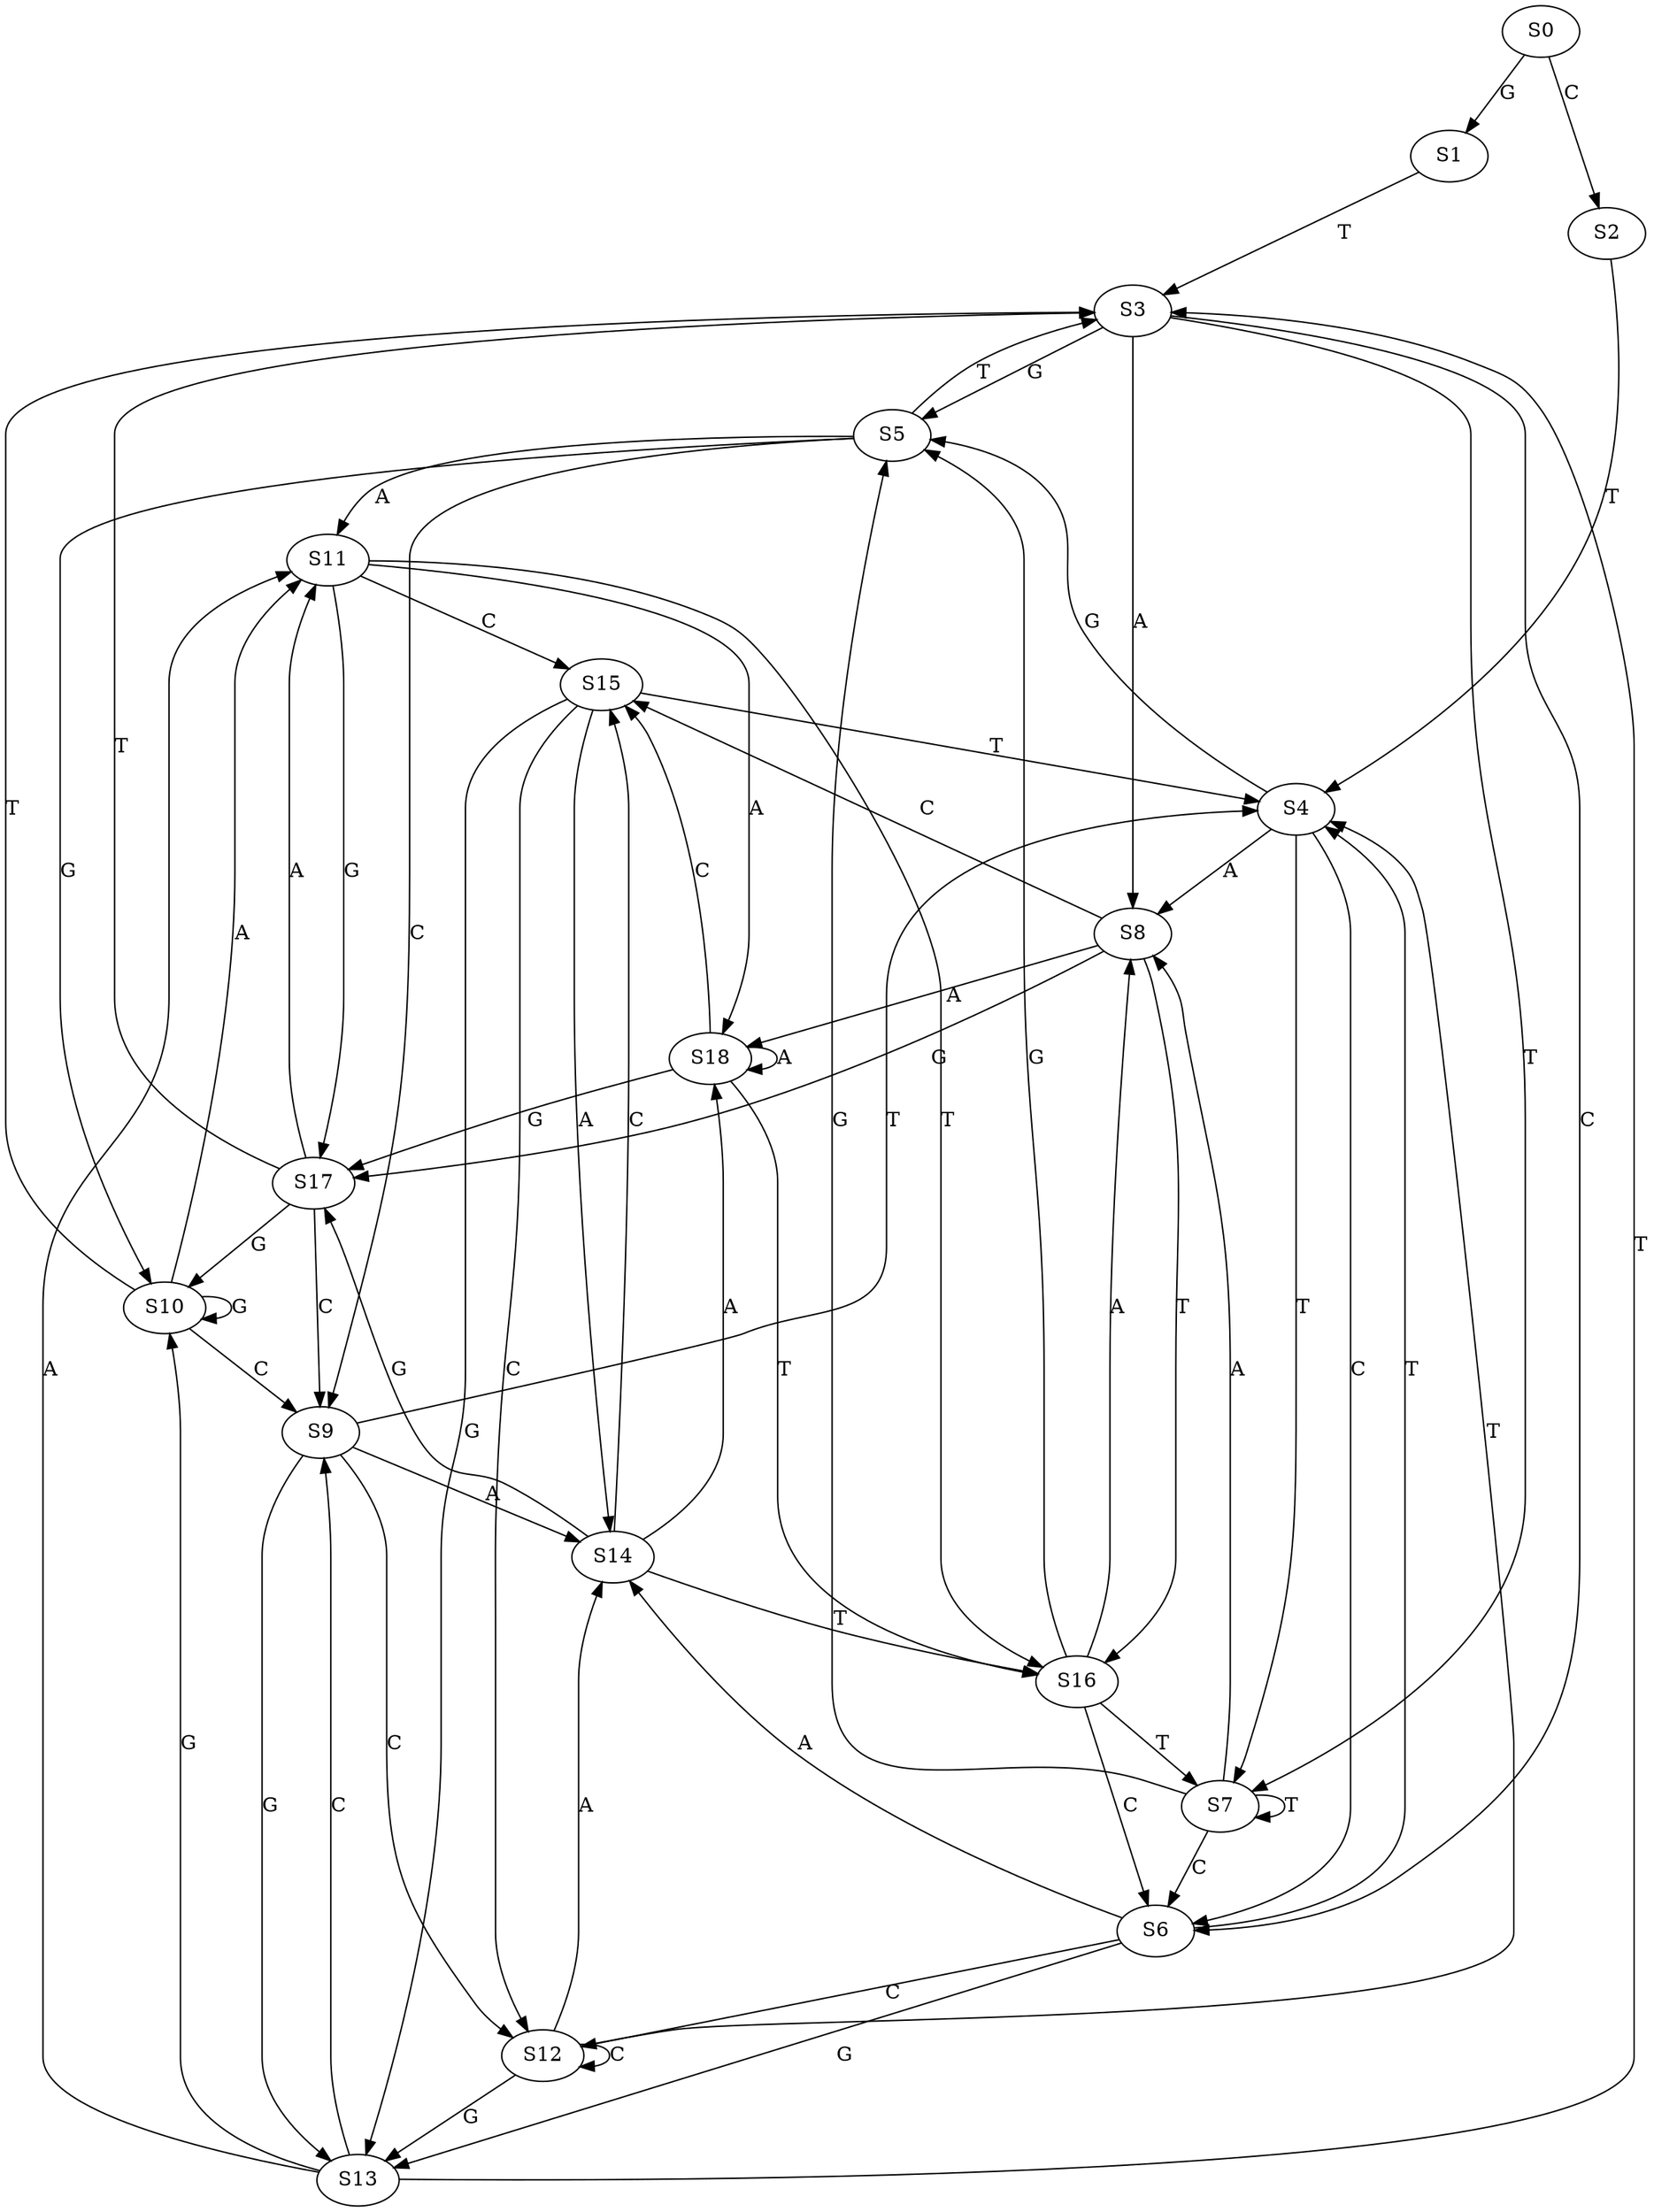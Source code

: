 strict digraph  {
	S0 -> S1 [ label = G ];
	S0 -> S2 [ label = C ];
	S1 -> S3 [ label = T ];
	S2 -> S4 [ label = T ];
	S3 -> S5 [ label = G ];
	S3 -> S6 [ label = C ];
	S3 -> S7 [ label = T ];
	S3 -> S8 [ label = A ];
	S4 -> S7 [ label = T ];
	S4 -> S8 [ label = A ];
	S4 -> S5 [ label = G ];
	S4 -> S6 [ label = C ];
	S5 -> S9 [ label = C ];
	S5 -> S10 [ label = G ];
	S5 -> S3 [ label = T ];
	S5 -> S11 [ label = A ];
	S6 -> S4 [ label = T ];
	S6 -> S12 [ label = C ];
	S6 -> S13 [ label = G ];
	S6 -> S14 [ label = A ];
	S7 -> S5 [ label = G ];
	S7 -> S6 [ label = C ];
	S7 -> S8 [ label = A ];
	S7 -> S7 [ label = T ];
	S8 -> S15 [ label = C ];
	S8 -> S16 [ label = T ];
	S8 -> S17 [ label = G ];
	S8 -> S18 [ label = A ];
	S9 -> S12 [ label = C ];
	S9 -> S14 [ label = A ];
	S9 -> S4 [ label = T ];
	S9 -> S13 [ label = G ];
	S10 -> S11 [ label = A ];
	S10 -> S3 [ label = T ];
	S10 -> S9 [ label = C ];
	S10 -> S10 [ label = G ];
	S11 -> S15 [ label = C ];
	S11 -> S17 [ label = G ];
	S11 -> S16 [ label = T ];
	S11 -> S18 [ label = A ];
	S12 -> S13 [ label = G ];
	S12 -> S14 [ label = A ];
	S12 -> S4 [ label = T ];
	S12 -> S12 [ label = C ];
	S13 -> S9 [ label = C ];
	S13 -> S10 [ label = G ];
	S13 -> S11 [ label = A ];
	S13 -> S3 [ label = T ];
	S14 -> S16 [ label = T ];
	S14 -> S17 [ label = G ];
	S14 -> S15 [ label = C ];
	S14 -> S18 [ label = A ];
	S15 -> S13 [ label = G ];
	S15 -> S14 [ label = A ];
	S15 -> S12 [ label = C ];
	S15 -> S4 [ label = T ];
	S16 -> S6 [ label = C ];
	S16 -> S5 [ label = G ];
	S16 -> S7 [ label = T ];
	S16 -> S8 [ label = A ];
	S17 -> S10 [ label = G ];
	S17 -> S11 [ label = A ];
	S17 -> S9 [ label = C ];
	S17 -> S3 [ label = T ];
	S18 -> S17 [ label = G ];
	S18 -> S15 [ label = C ];
	S18 -> S16 [ label = T ];
	S18 -> S18 [ label = A ];
}
